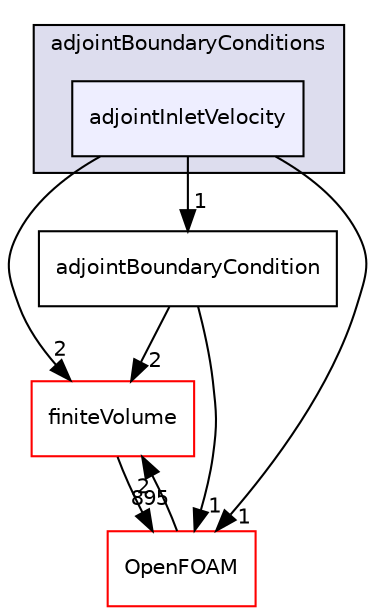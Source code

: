 digraph "src/optimisation/adjointOptimisation/adjoint/adjointBoundaryConditions/adjointInletVelocity" {
  bgcolor=transparent;
  compound=true
  node [ fontsize="10", fontname="Helvetica"];
  edge [ labelfontsize="10", labelfontname="Helvetica"];
  subgraph clusterdir_1784f822592d39f816c839dc1a098cdb {
    graph [ bgcolor="#ddddee", pencolor="black", label="adjointBoundaryConditions" fontname="Helvetica", fontsize="10", URL="dir_1784f822592d39f816c839dc1a098cdb.html"]
  dir_78e12f93a70730d2210e2ff601515868 [shape=box, label="adjointInletVelocity", style="filled", fillcolor="#eeeeff", pencolor="black", URL="dir_78e12f93a70730d2210e2ff601515868.html"];
  }
  dir_9bd15774b555cf7259a6fa18f99fe99b [shape=box label="finiteVolume" color="red" URL="dir_9bd15774b555cf7259a6fa18f99fe99b.html"];
  dir_652b1198ee2276fb8c8e7ad72509d703 [shape=box label="adjointBoundaryCondition" URL="dir_652b1198ee2276fb8c8e7ad72509d703.html"];
  dir_c5473ff19b20e6ec4dfe5c310b3778a8 [shape=box label="OpenFOAM" color="red" URL="dir_c5473ff19b20e6ec4dfe5c310b3778a8.html"];
  dir_9bd15774b555cf7259a6fa18f99fe99b->dir_c5473ff19b20e6ec4dfe5c310b3778a8 [headlabel="895", labeldistance=1.5 headhref="dir_000814_002151.html"];
  dir_78e12f93a70730d2210e2ff601515868->dir_9bd15774b555cf7259a6fa18f99fe99b [headlabel="2", labeldistance=1.5 headhref="dir_002776_000814.html"];
  dir_78e12f93a70730d2210e2ff601515868->dir_652b1198ee2276fb8c8e7ad72509d703 [headlabel="1", labeldistance=1.5 headhref="dir_002776_002773.html"];
  dir_78e12f93a70730d2210e2ff601515868->dir_c5473ff19b20e6ec4dfe5c310b3778a8 [headlabel="1", labeldistance=1.5 headhref="dir_002776_002151.html"];
  dir_652b1198ee2276fb8c8e7ad72509d703->dir_9bd15774b555cf7259a6fa18f99fe99b [headlabel="2", labeldistance=1.5 headhref="dir_002773_000814.html"];
  dir_652b1198ee2276fb8c8e7ad72509d703->dir_c5473ff19b20e6ec4dfe5c310b3778a8 [headlabel="1", labeldistance=1.5 headhref="dir_002773_002151.html"];
  dir_c5473ff19b20e6ec4dfe5c310b3778a8->dir_9bd15774b555cf7259a6fa18f99fe99b [headlabel="2", labeldistance=1.5 headhref="dir_002151_000814.html"];
}
